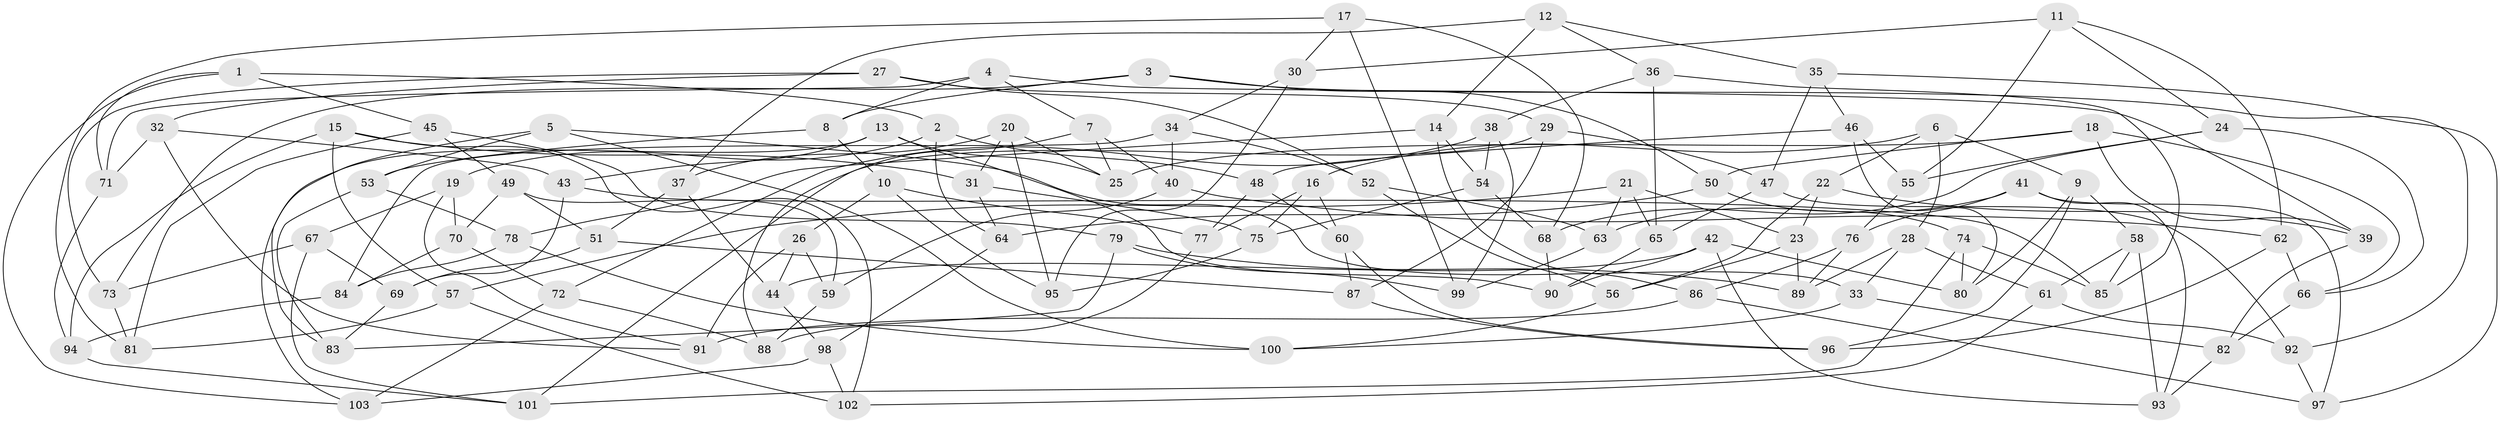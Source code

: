 // coarse degree distribution, {4: 0.4626865671641791, 6: 0.417910447761194, 3: 0.014925373134328358, 5: 0.1044776119402985}
// Generated by graph-tools (version 1.1) at 2025/52/02/27/25 19:52:35]
// undirected, 103 vertices, 206 edges
graph export_dot {
graph [start="1"]
  node [color=gray90,style=filled];
  1;
  2;
  3;
  4;
  5;
  6;
  7;
  8;
  9;
  10;
  11;
  12;
  13;
  14;
  15;
  16;
  17;
  18;
  19;
  20;
  21;
  22;
  23;
  24;
  25;
  26;
  27;
  28;
  29;
  30;
  31;
  32;
  33;
  34;
  35;
  36;
  37;
  38;
  39;
  40;
  41;
  42;
  43;
  44;
  45;
  46;
  47;
  48;
  49;
  50;
  51;
  52;
  53;
  54;
  55;
  56;
  57;
  58;
  59;
  60;
  61;
  62;
  63;
  64;
  65;
  66;
  67;
  68;
  69;
  70;
  71;
  72;
  73;
  74;
  75;
  76;
  77;
  78;
  79;
  80;
  81;
  82;
  83;
  84;
  85;
  86;
  87;
  88;
  89;
  90;
  91;
  92;
  93;
  94;
  95;
  96;
  97;
  98;
  99;
  100;
  101;
  102;
  103;
  1 -- 71;
  1 -- 2;
  1 -- 45;
  1 -- 103;
  2 -- 64;
  2 -- 48;
  2 -- 19;
  3 -- 8;
  3 -- 73;
  3 -- 92;
  3 -- 50;
  4 -- 8;
  4 -- 39;
  4 -- 71;
  4 -- 7;
  5 -- 100;
  5 -- 83;
  5 -- 33;
  5 -- 53;
  6 -- 22;
  6 -- 28;
  6 -- 16;
  6 -- 9;
  7 -- 88;
  7 -- 25;
  7 -- 40;
  8 -- 53;
  8 -- 10;
  9 -- 58;
  9 -- 80;
  9 -- 96;
  10 -- 26;
  10 -- 77;
  10 -- 95;
  11 -- 24;
  11 -- 30;
  11 -- 55;
  11 -- 62;
  12 -- 36;
  12 -- 35;
  12 -- 14;
  12 -- 37;
  13 -- 90;
  13 -- 25;
  13 -- 103;
  13 -- 43;
  14 -- 78;
  14 -- 86;
  14 -- 54;
  15 -- 57;
  15 -- 102;
  15 -- 94;
  15 -- 31;
  16 -- 75;
  16 -- 60;
  16 -- 77;
  17 -- 30;
  17 -- 99;
  17 -- 68;
  17 -- 81;
  18 -- 25;
  18 -- 66;
  18 -- 50;
  18 -- 39;
  19 -- 91;
  19 -- 67;
  19 -- 70;
  20 -- 37;
  20 -- 25;
  20 -- 31;
  20 -- 95;
  21 -- 65;
  21 -- 63;
  21 -- 23;
  21 -- 57;
  22 -- 56;
  22 -- 23;
  22 -- 39;
  23 -- 56;
  23 -- 89;
  24 -- 66;
  24 -- 55;
  24 -- 68;
  26 -- 44;
  26 -- 59;
  26 -- 91;
  27 -- 29;
  27 -- 73;
  27 -- 52;
  27 -- 32;
  28 -- 89;
  28 -- 61;
  28 -- 33;
  29 -- 87;
  29 -- 47;
  29 -- 101;
  30 -- 95;
  30 -- 34;
  31 -- 64;
  31 -- 75;
  32 -- 91;
  32 -- 71;
  32 -- 43;
  33 -- 82;
  33 -- 100;
  34 -- 84;
  34 -- 40;
  34 -- 52;
  35 -- 46;
  35 -- 97;
  35 -- 47;
  36 -- 38;
  36 -- 85;
  36 -- 65;
  37 -- 51;
  37 -- 44;
  38 -- 99;
  38 -- 54;
  38 -- 72;
  39 -- 82;
  40 -- 59;
  40 -- 62;
  41 -- 93;
  41 -- 76;
  41 -- 63;
  41 -- 97;
  42 -- 90;
  42 -- 44;
  42 -- 93;
  42 -- 80;
  43 -- 69;
  43 -- 85;
  44 -- 98;
  45 -- 81;
  45 -- 79;
  45 -- 49;
  46 -- 55;
  46 -- 48;
  46 -- 80;
  47 -- 65;
  47 -- 92;
  48 -- 77;
  48 -- 60;
  49 -- 51;
  49 -- 59;
  49 -- 70;
  50 -- 74;
  50 -- 64;
  51 -- 69;
  51 -- 87;
  52 -- 63;
  52 -- 56;
  53 -- 78;
  53 -- 83;
  54 -- 75;
  54 -- 68;
  55 -- 76;
  56 -- 100;
  57 -- 102;
  57 -- 81;
  58 -- 85;
  58 -- 93;
  58 -- 61;
  59 -- 88;
  60 -- 87;
  60 -- 96;
  61 -- 102;
  61 -- 92;
  62 -- 96;
  62 -- 66;
  63 -- 99;
  64 -- 98;
  65 -- 90;
  66 -- 82;
  67 -- 101;
  67 -- 69;
  67 -- 73;
  68 -- 90;
  69 -- 83;
  70 -- 84;
  70 -- 72;
  71 -- 94;
  72 -- 103;
  72 -- 88;
  73 -- 81;
  74 -- 80;
  74 -- 85;
  74 -- 101;
  75 -- 95;
  76 -- 89;
  76 -- 86;
  77 -- 88;
  78 -- 100;
  78 -- 84;
  79 -- 83;
  79 -- 99;
  79 -- 89;
  82 -- 93;
  84 -- 94;
  86 -- 97;
  86 -- 91;
  87 -- 96;
  92 -- 97;
  94 -- 101;
  98 -- 102;
  98 -- 103;
}
